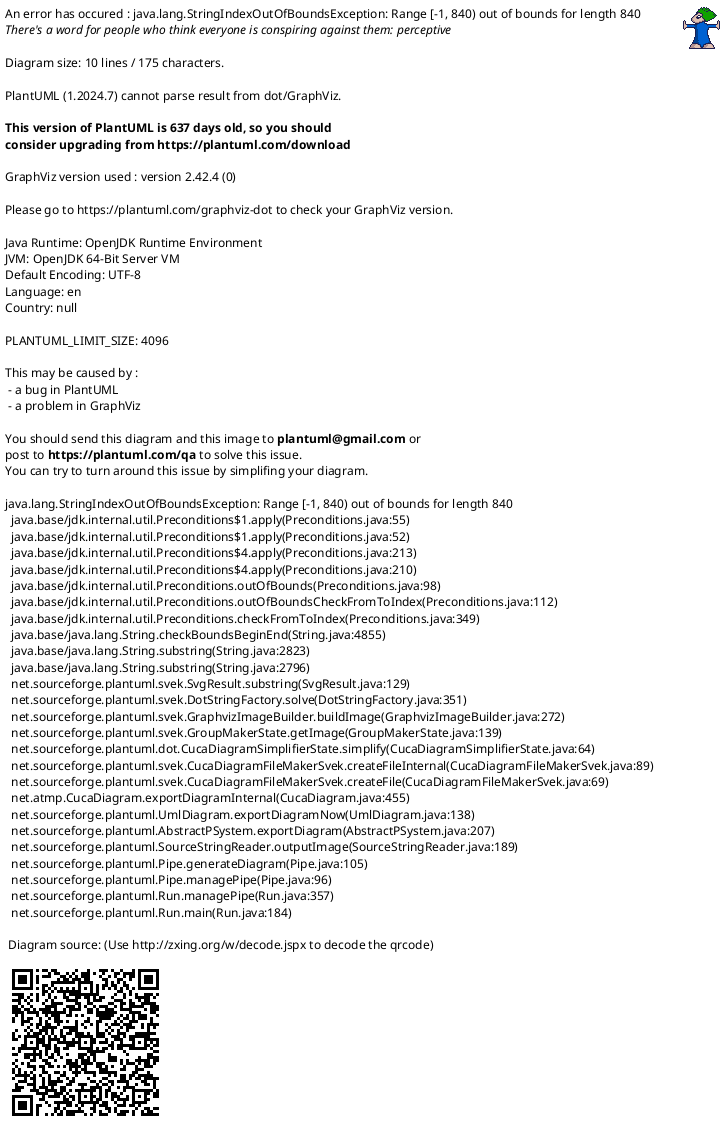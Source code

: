{
  "sha1": "jpgte6nndexb9wxdclg207f8fn7xpqs",
  "insertion": {
    "when": "2024-06-03T18:59:32.076Z",
    "user": "plantuml@gmail.com"
  }
}
@startuml
state "Some State" as A_State {
	state "Task" as Task1
	||
	state "Task" as Task2
	state ExitSuccessful <<exitPoint>>
    state ExitFailure <<exitPoint>>

}
@enduml
